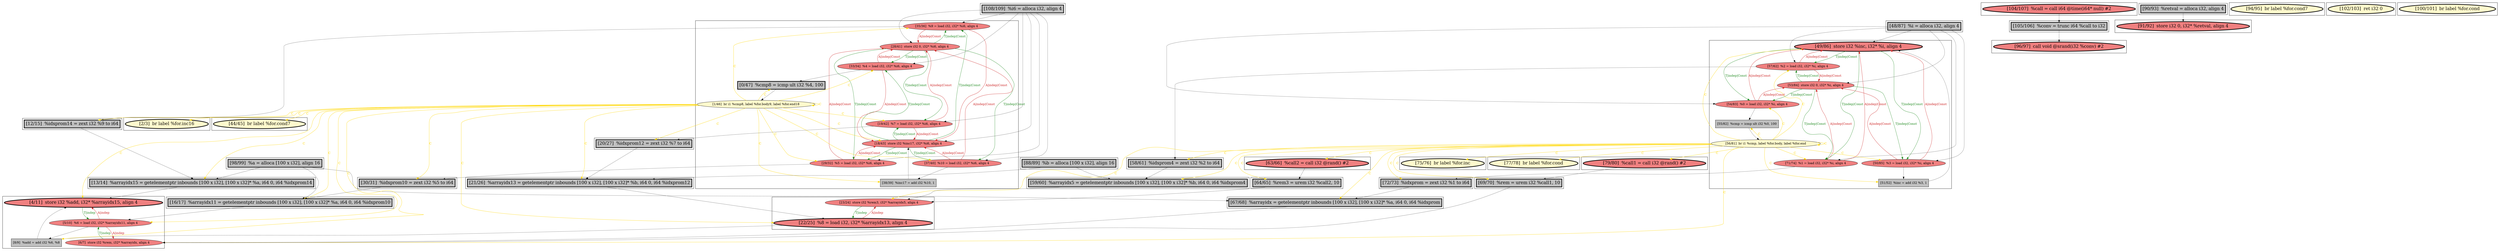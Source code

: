 
digraph G {



node219->node205 [style=solid,color=black,label="",penwidth=0.5,fontcolor=black ]
node220->node217 [style=solid,color=firebrick3,label="A|indep|Const",penwidth=1.0,fontcolor=firebrick3 ]
node243->node241 [style=solid,color=forestgreen,label="T|indep|Const",penwidth=1.0,fontcolor=forestgreen ]
node202->node201 [style=solid,color=forestgreen,label="T|indep",penwidth=1.0,fontcolor=forestgreen ]
node247->node222 [style=solid,color=gold,label="C",penwidth=1.0,fontcolor=gold ]
node201->node202 [style=solid,color=firebrick3,label="A|indep",penwidth=1.0,fontcolor=firebrick3 ]
node245->node244 [style=solid,color=firebrick3,label="A|indep|Const",penwidth=1.0,fontcolor=firebrick3 ]
node212->node218 [style=solid,color=firebrick3,label="A|indep|Const",penwidth=1.0,fontcolor=firebrick3 ]
node218->node212 [style=solid,color=forestgreen,label="T|indep|Const",penwidth=1.0,fontcolor=forestgreen ]
node212->node211 [style=solid,color=black,label="",penwidth=0.5,fontcolor=black ]
node241->node228 [style=solid,color=black,label="",penwidth=0.5,fontcolor=black ]
node244->node241 [style=solid,color=forestgreen,label="T|indep|Const",penwidth=1.0,fontcolor=forestgreen ]
node247->node253 [style=solid,color=gold,label="C",penwidth=1.0,fontcolor=gold ]
node240->node243 [style=solid,color=black,label="",penwidth=0.5,fontcolor=black ]
node235->node207 [style=solid,color=black,label="",penwidth=0.5,fontcolor=black ]
node224->node204 [style=solid,color=black,label="",penwidth=0.5,fontcolor=black ]
node200->node201 [style=solid,color=forestgreen,label="T|indep",penwidth=1.0,fontcolor=forestgreen ]
node248->node247 [style=solid,color=black,label="",penwidth=0.5,fontcolor=black ]
node243->node245 [style=solid,color=forestgreen,label="T|indep|Const",penwidth=1.0,fontcolor=forestgreen ]
node244->node246 [style=solid,color=forestgreen,label="T|indep|Const",penwidth=1.0,fontcolor=forestgreen ]
node217->node220 [style=solid,color=forestgreen,label="T|indep|Const",penwidth=1.0,fontcolor=forestgreen ]
node229->node220 [style=solid,color=black,label="",penwidth=0.5,fontcolor=black ]
node220->node218 [style=solid,color=firebrick3,label="A|indep|Const",penwidth=1.0,fontcolor=firebrick3 ]
node247->node245 [style=solid,color=gold,label="C",penwidth=1.0,fontcolor=gold ]
node245->node248 [style=solid,color=black,label="",penwidth=0.5,fontcolor=black ]
node208->node203 [style=solid,color=black,label="",penwidth=0.5,fontcolor=black ]
node234->node236 [style=solid,color=black,label="",penwidth=0.5,fontcolor=black ]
node213->node209 [style=solid,color=gold,label="C",penwidth=1.0,fontcolor=gold ]
node208->node207 [style=solid,color=firebrick3,label="A|indep",penwidth=1.0,fontcolor=firebrick3 ]
node207->node208 [style=solid,color=forestgreen,label="T|indep",penwidth=1.0,fontcolor=forestgreen ]
node229->node219 [style=solid,color=black,label="",penwidth=0.5,fontcolor=black ]
node241->node243 [style=solid,color=firebrick3,label="A|indep|Const",penwidth=1.0,fontcolor=firebrick3 ]
node246->node244 [style=solid,color=firebrick3,label="A|indep|Const",penwidth=1.0,fontcolor=firebrick3 ]
node242->node243 [style=solid,color=firebrick3,label="A|indep|Const",penwidth=1.0,fontcolor=firebrick3 ]
node242->node222 [style=solid,color=black,label="",penwidth=0.5,fontcolor=black ]
node239->node207 [style=solid,color=black,label="",penwidth=0.5,fontcolor=black ]
node213->node214 [style=solid,color=gold,label="C",penwidth=1.0,fontcolor=gold ]
node225->node208 [style=solid,color=black,label="",penwidth=0.5,fontcolor=black ]
node245->node243 [style=solid,color=firebrick3,label="A|indep|Const",penwidth=1.0,fontcolor=firebrick3 ]
node246->node240 [style=solid,color=black,label="",penwidth=0.5,fontcolor=black ]
node221->node200 [style=solid,color=black,label="",penwidth=0.5,fontcolor=black ]
node213->node199 [style=solid,color=gold,label="C",penwidth=1.0,fontcolor=gold ]
node218->node219 [style=solid,color=forestgreen,label="T|indep|Const",penwidth=1.0,fontcolor=forestgreen ]
node223->node225 [style=solid,color=black,label="",penwidth=0.5,fontcolor=black ]
node213->node223 [style=solid,color=gold,label="C",penwidth=1.0,fontcolor=gold ]
node216->node218 [style=solid,color=firebrick3,label="A|indep|Const",penwidth=1.0,fontcolor=firebrick3 ]
node213->node208 [style=solid,color=gold,label="C",penwidth=1.0,fontcolor=gold ]
node229->node216 [style=solid,color=black,label="",penwidth=0.5,fontcolor=black ]
node229->node218 [style=solid,color=black,label="",penwidth=0.5,fontcolor=black ]
node251->node243 [style=solid,color=black,label="",penwidth=0.5,fontcolor=black ]
node216->node215 [style=solid,color=black,label="",penwidth=0.5,fontcolor=black ]
node232->node200 [style=solid,color=black,label="",penwidth=0.5,fontcolor=black ]
node236->node226 [style=solid,color=black,label="",penwidth=0.5,fontcolor=black ]
node253->node232 [style=solid,color=black,label="",penwidth=0.5,fontcolor=black ]
node213->node225 [style=solid,color=gold,label="C",penwidth=1.0,fontcolor=gold ]
node251->node241 [style=solid,color=black,label="",penwidth=0.5,fontcolor=black ]
node251->node245 [style=solid,color=black,label="",penwidth=0.5,fontcolor=black ]
node201->node200 [style=solid,color=firebrick3,label="A|indep",penwidth=1.0,fontcolor=firebrick3 ]
node218->node220 [style=solid,color=forestgreen,label="T|indep|Const",penwidth=1.0,fontcolor=forestgreen ]
node214->node218 [style=solid,color=firebrick3,label="A|indep|Const",penwidth=1.0,fontcolor=firebrick3 ]
node247->node235 [style=solid,color=gold,label="C",penwidth=1.0,fontcolor=gold ]
node251->node244 [style=solid,color=black,label="",penwidth=0.5,fontcolor=black ]
node213->node218 [style=solid,color=gold,label="C",penwidth=1.0,fontcolor=gold ]
node214->node217 [style=solid,color=firebrick3,label="A|indep|Const",penwidth=1.0,fontcolor=firebrick3 ]
node247->node207 [style=solid,color=gold,label="C",penwidth=1.0,fontcolor=gold ]
node213->node219 [style=solid,color=gold,label="C",penwidth=1.0,fontcolor=gold ]
node213->node204 [style=solid,color=gold,label="C",penwidth=1.0,fontcolor=gold ]
node213->node211 [style=solid,color=gold,label="C",penwidth=1.0,fontcolor=gold ]
node219->node218 [style=solid,color=firebrick3,label="A|indep|Const",penwidth=1.0,fontcolor=firebrick3 ]
node247->node239 [style=solid,color=gold,label="C",penwidth=1.0,fontcolor=gold ]
node218->node216 [style=solid,color=forestgreen,label="T|indep|Const",penwidth=1.0,fontcolor=forestgreen ]
node217->node212 [style=solid,color=forestgreen,label="T|indep|Const",penwidth=1.0,fontcolor=forestgreen ]
node247->node230 [style=solid,color=gold,label="C",penwidth=1.0,fontcolor=gold ]
node243->node242 [style=solid,color=forestgreen,label="T|indep|Const",penwidth=1.0,fontcolor=forestgreen ]
node213->node201 [style=solid,color=gold,label="C",penwidth=1.0,fontcolor=gold ]
node247->node221 [style=solid,color=gold,label="C",penwidth=1.0,fontcolor=gold ]
node247->node232 [style=solid,color=gold,label="C",penwidth=1.0,fontcolor=gold ]
node244->node242 [style=solid,color=forestgreen,label="T|indep|Const",penwidth=1.0,fontcolor=forestgreen ]
node251->node242 [style=solid,color=black,label="",penwidth=0.5,fontcolor=black ]
node217->node214 [style=solid,color=forestgreen,label="T|indep|Const",penwidth=1.0,fontcolor=forestgreen ]
node247->node242 [style=solid,color=gold,label="C",penwidth=1.0,fontcolor=gold ]
node247->node248 [style=solid,color=gold,label="C",penwidth=1.0,fontcolor=gold ]
node247->node246 [style=solid,color=gold,label="C",penwidth=1.0,fontcolor=gold ]
node213->node216 [style=solid,color=gold,label="C",penwidth=1.0,fontcolor=gold ]
node213->node205 [style=solid,color=gold,label="C",penwidth=1.0,fontcolor=gold ]
node247->node243 [style=solid,color=gold,label="C",penwidth=1.0,fontcolor=gold ]
node213->node212 [style=solid,color=gold,label="C",penwidth=1.0,fontcolor=gold ]
node249->node235 [style=solid,color=black,label="",penwidth=0.5,fontcolor=black ]
node215->node213 [style=solid,color=black,label="",penwidth=0.5,fontcolor=black ]
node209->node206 [style=solid,color=black,label="",penwidth=0.5,fontcolor=black ]
node213->node210 [style=solid,color=gold,label="C",penwidth=1.0,fontcolor=gold ]
node206->node201 [style=solid,color=black,label="",penwidth=0.5,fontcolor=black ]
node224->node221 [style=solid,color=black,label="",penwidth=0.5,fontcolor=black ]
node229->node214 [style=solid,color=black,label="",penwidth=0.5,fontcolor=black ]
node249->node225 [style=solid,color=black,label="",penwidth=0.5,fontcolor=black ]
node216->node217 [style=solid,color=firebrick3,label="A|indep|Const",penwidth=1.0,fontcolor=firebrick3 ]
node220->node209 [style=solid,color=black,label="",penwidth=0.5,fontcolor=black ]
node230->node239 [style=solid,color=black,label="",penwidth=0.5,fontcolor=black ]
node211->node218 [style=solid,color=black,label="",penwidth=0.5,fontcolor=black ]
node228->node235 [style=solid,color=black,label="",penwidth=0.5,fontcolor=black ]
node218->node214 [style=solid,color=forestgreen,label="T|indep|Const",penwidth=1.0,fontcolor=forestgreen ]
node241->node244 [style=solid,color=firebrick3,label="A|indep|Const",penwidth=1.0,fontcolor=firebrick3 ]
node222->node221 [style=solid,color=black,label="",penwidth=0.5,fontcolor=black ]
node201->node203 [style=solid,color=black,label="",penwidth=0.5,fontcolor=black ]
node247->node233 [style=solid,color=gold,label="C",penwidth=1.0,fontcolor=gold ]
node247->node252 [style=solid,color=gold,label="C",penwidth=1.0,fontcolor=gold ]
node213->node220 [style=solid,color=gold,label="C",penwidth=1.0,fontcolor=gold ]
node247->node240 [style=solid,color=gold,label="C",penwidth=1.0,fontcolor=gold ]
node224->node206 [style=solid,color=black,label="",penwidth=0.5,fontcolor=black ]
node244->node245 [style=solid,color=forestgreen,label="T|indep|Const",penwidth=1.0,fontcolor=forestgreen ]
node213->node206 [style=solid,color=gold,label="C",penwidth=1.0,fontcolor=gold ]
node242->node244 [style=solid,color=firebrick3,label="A|indep|Const",penwidth=1.0,fontcolor=firebrick3 ]
node229->node212 [style=solid,color=black,label="",penwidth=0.5,fontcolor=black ]
node217->node219 [style=solid,color=forestgreen,label="T|indep|Const",penwidth=1.0,fontcolor=forestgreen ]
node204->node202 [style=solid,color=black,label="",penwidth=0.5,fontcolor=black ]
node212->node217 [style=solid,color=firebrick3,label="A|indep|Const",penwidth=1.0,fontcolor=firebrick3 ]
node213->node202 [style=solid,color=gold,label="C",penwidth=1.0,fontcolor=gold ]
node238->node227 [style=solid,color=black,label="",penwidth=0.5,fontcolor=black ]
node247->node247 [style=solid,color=gold,label="C",penwidth=1.0,fontcolor=gold ]
node247->node241 [style=solid,color=gold,label="C",penwidth=1.0,fontcolor=gold ]
node214->node223 [style=solid,color=black,label="",penwidth=0.5,fontcolor=black ]
node213->node203 [style=solid,color=gold,label="C",penwidth=1.0,fontcolor=gold ]
node247->node228 [style=solid,color=gold,label="C",penwidth=1.0,fontcolor=gold ]
node251->node246 [style=solid,color=black,label="",penwidth=0.5,fontcolor=black ]
node246->node243 [style=solid,color=firebrick3,label="A|indep|Const",penwidth=1.0,fontcolor=firebrick3 ]
node243->node246 [style=solid,color=forestgreen,label="T|indep|Const",penwidth=1.0,fontcolor=forestgreen ]
node247->node200 [style=solid,color=gold,label="C",penwidth=1.0,fontcolor=gold ]
node205->node204 [style=solid,color=black,label="",penwidth=0.5,fontcolor=black ]
node213->node215 [style=solid,color=gold,label="C",penwidth=1.0,fontcolor=gold ]
node219->node217 [style=solid,color=firebrick3,label="A|indep|Const",penwidth=1.0,fontcolor=firebrick3 ]
node229->node217 [style=solid,color=black,label="",penwidth=0.5,fontcolor=black ]
node213->node213 [style=solid,color=gold,label="C",penwidth=1.0,fontcolor=gold ]
node217->node216 [style=solid,color=forestgreen,label="T|indep|Const",penwidth=1.0,fontcolor=forestgreen ]
node203->node202 [style=solid,color=black,label="",penwidth=0.5,fontcolor=black ]


subgraph cluster33 {


node253 [penwidth=3.0,fontsize=20,fillcolor=lightcoral,label="[79/80]  %call1 = call i32 @rand() #2",shape=ellipse,style=filled ]



}

subgraph cluster27 {


node239 [penwidth=3.0,fontsize=20,fillcolor=grey,label="[64/65]  %rem3 = urem i32 %call2, 10",shape=rectangle,style=filled ]



}

subgraph cluster28 {


node247 [fillcolor=lemonchiffon,label="[56/81]  br i1 %cmp, label %for.body, label %for.end",shape=ellipse,style=filled ]
node246 [fillcolor=lightcoral,label="[50/85]  %3 = load i32, i32* %i, align 4",shape=ellipse,style=filled ]
node248 [fillcolor=grey,label="[55/82]  %cmp = icmp ult i32 %0, 100",shape=rectangle,style=filled ]
node243 [penwidth=3.0,fontsize=20,fillcolor=lightcoral,label="[49/86]  store i32 %inc, i32* %i, align 4",shape=ellipse,style=filled ]
node240 [fillcolor=grey,label="[51/52]  %inc = add i32 %3, 1",shape=rectangle,style=filled ]
node241 [fillcolor=lightcoral,label="[57/62]  %2 = load i32, i32* %i, align 4",shape=ellipse,style=filled ]
node245 [fillcolor=lightcoral,label="[54/83]  %0 = load i32, i32* %i, align 4",shape=ellipse,style=filled ]
node242 [fillcolor=lightcoral,label="[71/74]  %1 = load i32, i32* %i, align 4",shape=ellipse,style=filled ]
node244 [fillcolor=lightcoral,label="[53/84]  store i32 0, i32* %i, align 4",shape=ellipse,style=filled ]



}

subgraph cluster26 {


node238 [penwidth=3.0,fontsize=20,fillcolor=grey,label="[90/93]  %retval = alloca i32, align 4",shape=rectangle,style=filled ]



}

subgraph cluster29 {


node249 [penwidth=3.0,fontsize=20,fillcolor=grey,label="[88/89]  %b = alloca [100 x i32], align 16",shape=rectangle,style=filled ]



}

subgraph cluster25 {


node237 [penwidth=3.0,fontsize=20,fillcolor=lemonchiffon,label="[94/95]  br label %for.cond7",shape=ellipse,style=filled ]



}

subgraph cluster24 {


node236 [penwidth=3.0,fontsize=20,fillcolor=grey,label="[105/106]  %conv = trunc i64 %call to i32",shape=rectangle,style=filled ]



}

subgraph cluster22 {


node234 [penwidth=3.0,fontsize=20,fillcolor=lightcoral,label="[104/107]  %call = call i64 @time(i64* null) #2",shape=ellipse,style=filled ]



}

subgraph cluster20 {


node232 [penwidth=3.0,fontsize=20,fillcolor=grey,label="[69/70]  %rem = urem i32 %call1, 10",shape=rectangle,style=filled ]



}

subgraph cluster18 {


node230 [penwidth=3.0,fontsize=20,fillcolor=lightcoral,label="[63/66]  %call2 = call i32 @rand() #2",shape=ellipse,style=filled ]



}

subgraph cluster16 {


node228 [penwidth=3.0,fontsize=20,fillcolor=grey,label="[58/61]  %idxprom4 = zext i32 %2 to i64",shape=rectangle,style=filled ]



}

subgraph cluster17 {


node229 [penwidth=3.0,fontsize=20,fillcolor=grey,label="[108/109]  %i6 = alloca i32, align 4",shape=rectangle,style=filled ]



}

subgraph cluster4 {


node206 [penwidth=3.0,fontsize=20,fillcolor=grey,label="[16/17]  %arrayidx11 = getelementptr inbounds [100 x i32], [100 x i32]* %a, i64 0, i64 %idxprom10",shape=rectangle,style=filled ]



}

subgraph cluster3 {


node205 [penwidth=3.0,fontsize=20,fillcolor=grey,label="[12/15]  %idxprom14 = zext i32 %9 to i64",shape=rectangle,style=filled ]



}

subgraph cluster2 {


node204 [penwidth=3.0,fontsize=20,fillcolor=grey,label="[13/14]  %arrayidx15 = getelementptr inbounds [100 x i32], [100 x i32]* %a, i64 0, i64 %idxprom14",shape=rectangle,style=filled ]



}

subgraph cluster1 {


node202 [penwidth=3.0,fontsize=20,fillcolor=lightcoral,label="[4/11]  store i32 %add, i32* %arrayidx15, align 4",shape=ellipse,style=filled ]
node203 [fillcolor=grey,label="[8/9]  %add = add i32 %6, %8",shape=rectangle,style=filled ]
node200 [fillcolor=lightcoral,label="[6/7]  store i32 %rem, i32* %arrayidx, align 4",shape=ellipse,style=filled ]
node201 [fillcolor=lightcoral,label="[5/10]  %6 = load i32, i32* %arrayidx11, align 4",shape=ellipse,style=filled ]



}

subgraph cluster12 {


node224 [penwidth=3.0,fontsize=20,fillcolor=grey,label="[98/99]  %a = alloca [100 x i32], align 16",shape=rectangle,style=filled ]



}

subgraph cluster32 {


node252 [penwidth=3.0,fontsize=20,fillcolor=lemonchiffon,label="[77/78]  br label %for.cond",shape=ellipse,style=filled ]



}

subgraph cluster5 {


node208 [penwidth=3.0,fontsize=20,fillcolor=lightcoral,label="[22/25]  %8 = load i32, i32* %arrayidx13, align 4",shape=ellipse,style=filled ]
node207 [fillcolor=lightcoral,label="[23/24]  store i32 %rem3, i32* %arrayidx5, align 4",shape=ellipse,style=filled ]



}

subgraph cluster0 {


node199 [penwidth=3.0,fontsize=20,fillcolor=lemonchiffon,label="[2/3]  br label %for.inc16",shape=ellipse,style=filled ]



}

subgraph cluster31 {


node251 [penwidth=3.0,fontsize=20,fillcolor=grey,label="[48/87]  %i = alloca i32, align 4",shape=rectangle,style=filled ]



}

subgraph cluster30 {


node250 [penwidth=3.0,fontsize=20,fillcolor=lemonchiffon,label="[102/103]  ret i32 0",shape=ellipse,style=filled ]



}

subgraph cluster6 {


node209 [penwidth=3.0,fontsize=20,fillcolor=grey,label="[30/31]  %idxprom10 = zext i32 %5 to i64",shape=rectangle,style=filled ]



}

subgraph cluster14 {


node226 [penwidth=3.0,fontsize=20,fillcolor=lightcoral,label="[96/97]  call void @srand(i32 %conv) #2",shape=ellipse,style=filled ]



}

subgraph cluster7 {


node210 [penwidth=3.0,fontsize=20,fillcolor=lemonchiffon,label="[44/45]  br label %for.cond7",shape=ellipse,style=filled ]



}

subgraph cluster23 {


node235 [penwidth=3.0,fontsize=20,fillcolor=grey,label="[59/60]  %arrayidx5 = getelementptr inbounds [100 x i32], [100 x i32]* %b, i64 0, i64 %idxprom4",shape=rectangle,style=filled ]



}

subgraph cluster8 {


node220 [fillcolor=lightcoral,label="[29/32]  %5 = load i32, i32* %i6, align 4",shape=ellipse,style=filled ]
node218 [fillcolor=lightcoral,label="[18/43]  store i32 %inc17, i32* %i6, align 4",shape=ellipse,style=filled ]
node219 [fillcolor=lightcoral,label="[35/36]  %9 = load i32, i32* %i6, align 4",shape=ellipse,style=filled ]
node217 [fillcolor=lightcoral,label="[28/41]  store i32 0, i32* %i6, align 4",shape=ellipse,style=filled ]
node212 [fillcolor=lightcoral,label="[37/40]  %10 = load i32, i32* %i6, align 4",shape=ellipse,style=filled ]
node214 [fillcolor=lightcoral,label="[19/42]  %7 = load i32, i32* %i6, align 4",shape=ellipse,style=filled ]
node211 [fillcolor=grey,label="[38/39]  %inc17 = add i32 %10, 1",shape=rectangle,style=filled ]
node213 [fillcolor=lemonchiffon,label="[1/46]  br i1 %cmp8, label %for.body9, label %for.end18",shape=ellipse,style=filled ]
node215 [penwidth=3.0,fontsize=20,fillcolor=grey,label="[0/47]  %cmp8 = icmp ult i32 %4, 100",shape=rectangle,style=filled ]
node216 [fillcolor=lightcoral,label="[33/34]  %4 = load i32, i32* %i6, align 4",shape=ellipse,style=filled ]



}

subgraph cluster21 {


node233 [penwidth=3.0,fontsize=20,fillcolor=lemonchiffon,label="[75/76]  br label %for.inc",shape=ellipse,style=filled ]



}

subgraph cluster9 {


node221 [penwidth=3.0,fontsize=20,fillcolor=grey,label="[67/68]  %arrayidx = getelementptr inbounds [100 x i32], [100 x i32]* %a, i64 0, i64 %idxprom",shape=rectangle,style=filled ]



}

subgraph cluster19 {


node231 [penwidth=3.0,fontsize=20,fillcolor=lemonchiffon,label="[100/101]  br label %for.cond",shape=ellipse,style=filled ]



}

subgraph cluster10 {


node222 [penwidth=3.0,fontsize=20,fillcolor=grey,label="[72/73]  %idxprom = zext i32 %1 to i64",shape=rectangle,style=filled ]



}

subgraph cluster11 {


node223 [penwidth=3.0,fontsize=20,fillcolor=grey,label="[20/27]  %idxprom12 = zext i32 %7 to i64",shape=rectangle,style=filled ]



}

subgraph cluster13 {


node225 [penwidth=3.0,fontsize=20,fillcolor=grey,label="[21/26]  %arrayidx13 = getelementptr inbounds [100 x i32], [100 x i32]* %b, i64 0, i64 %idxprom12",shape=rectangle,style=filled ]



}

subgraph cluster15 {


node227 [penwidth=3.0,fontsize=20,fillcolor=lightcoral,label="[91/92]  store i32 0, i32* %retval, align 4",shape=ellipse,style=filled ]



}

}
